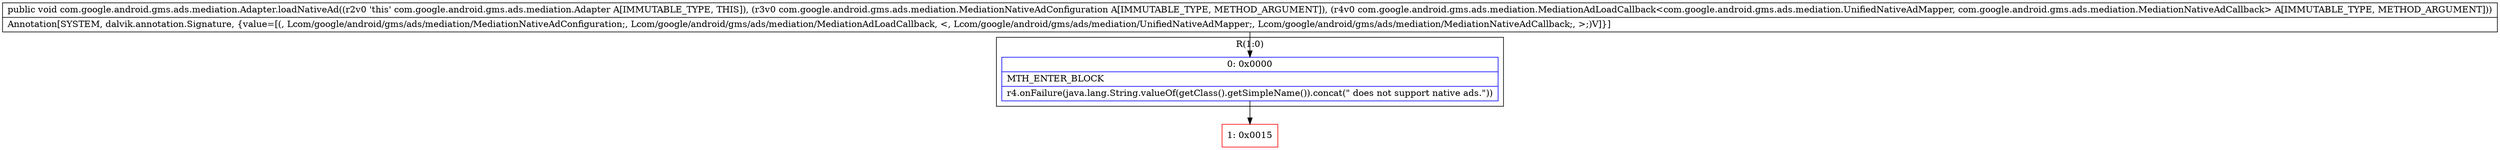 digraph "CFG forcom.google.android.gms.ads.mediation.Adapter.loadNativeAd(Lcom\/google\/android\/gms\/ads\/mediation\/MediationNativeAdConfiguration;Lcom\/google\/android\/gms\/ads\/mediation\/MediationAdLoadCallback;)V" {
subgraph cluster_Region_2053161857 {
label = "R(1:0)";
node [shape=record,color=blue];
Node_0 [shape=record,label="{0\:\ 0x0000|MTH_ENTER_BLOCK\l|r4.onFailure(java.lang.String.valueOf(getClass().getSimpleName()).concat(\" does not support native ads.\"))\l}"];
}
Node_1 [shape=record,color=red,label="{1\:\ 0x0015}"];
MethodNode[shape=record,label="{public void com.google.android.gms.ads.mediation.Adapter.loadNativeAd((r2v0 'this' com.google.android.gms.ads.mediation.Adapter A[IMMUTABLE_TYPE, THIS]), (r3v0 com.google.android.gms.ads.mediation.MediationNativeAdConfiguration A[IMMUTABLE_TYPE, METHOD_ARGUMENT]), (r4v0 com.google.android.gms.ads.mediation.MediationAdLoadCallback\<com.google.android.gms.ads.mediation.UnifiedNativeAdMapper, com.google.android.gms.ads.mediation.MediationNativeAdCallback\> A[IMMUTABLE_TYPE, METHOD_ARGUMENT]))  | Annotation[SYSTEM, dalvik.annotation.Signature, \{value=[(, Lcom\/google\/android\/gms\/ads\/mediation\/MediationNativeAdConfiguration;, Lcom\/google\/android\/gms\/ads\/mediation\/MediationAdLoadCallback, \<, Lcom\/google\/android\/gms\/ads\/mediation\/UnifiedNativeAdMapper;, Lcom\/google\/android\/gms\/ads\/mediation\/MediationNativeAdCallback;, \>;)V]\}]\l}"];
MethodNode -> Node_0;
Node_0 -> Node_1;
}

